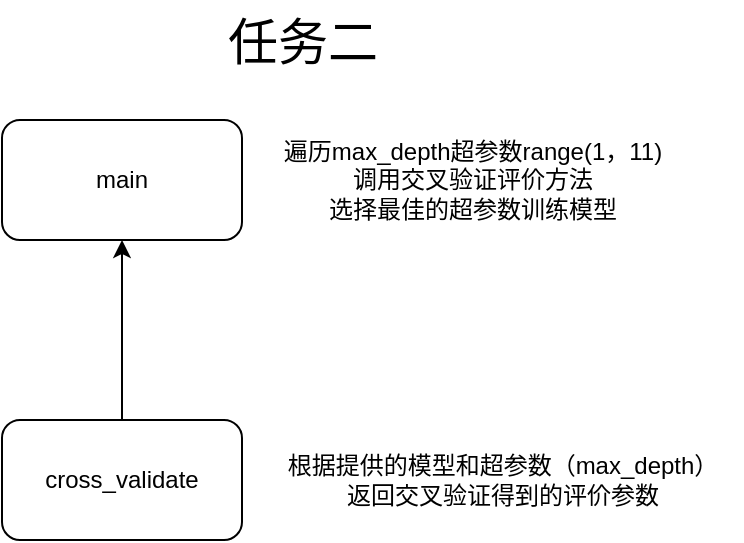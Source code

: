 <mxfile>
    <diagram id="e8Xx-7OhXESlcu3rdiMZ" name="第 1 页">
        <mxGraphModel dx="634" dy="646" grid="1" gridSize="10" guides="1" tooltips="1" connect="1" arrows="1" fold="1" page="1" pageScale="1" pageWidth="827" pageHeight="1169" math="0" shadow="0">
            <root>
                <mxCell id="0"/>
                <mxCell id="1" parent="0"/>
                <mxCell id="4" style="edgeStyle=none;html=1;exitX=0.5;exitY=0;exitDx=0;exitDy=0;entryX=0.5;entryY=1;entryDx=0;entryDy=0;" edge="1" parent="1" source="2" target="3">
                    <mxGeometry relative="1" as="geometry"/>
                </mxCell>
                <mxCell id="2" value="cross_validate" style="rounded=1;whiteSpace=wrap;html=1;" vertex="1" parent="1">
                    <mxGeometry x="200" y="340" width="120" height="60" as="geometry"/>
                </mxCell>
                <mxCell id="3" value="main" style="rounded=1;whiteSpace=wrap;html=1;" vertex="1" parent="1">
                    <mxGeometry x="200" y="190" width="120" height="60" as="geometry"/>
                </mxCell>
                <mxCell id="6" value="根据提供的模型和超参数（max_depth）&lt;br&gt;返回交叉验证得到的评价参数" style="text;html=1;align=center;verticalAlign=middle;resizable=0;points=[];autosize=1;strokeColor=none;fillColor=none;" vertex="1" parent="1">
                    <mxGeometry x="330" y="350" width="240" height="40" as="geometry"/>
                </mxCell>
                <mxCell id="7" value="遍历max_depth超参数range(1，11)&lt;br&gt;调用交叉验证评价方法&lt;br&gt;选择最佳的超参数训练模型" style="text;html=1;align=center;verticalAlign=middle;resizable=0;points=[];autosize=1;strokeColor=none;fillColor=none;" vertex="1" parent="1">
                    <mxGeometry x="330" y="190" width="210" height="60" as="geometry"/>
                </mxCell>
                <mxCell id="8" value="&lt;font style=&quot;font-size: 25px;&quot;&gt;任务二&lt;/font&gt;" style="text;html=1;align=center;verticalAlign=middle;resizable=0;points=[];autosize=1;strokeColor=none;fillColor=none;" vertex="1" parent="1">
                    <mxGeometry x="300" y="130" width="100" height="40" as="geometry"/>
                </mxCell>
            </root>
        </mxGraphModel>
    </diagram>
</mxfile>
